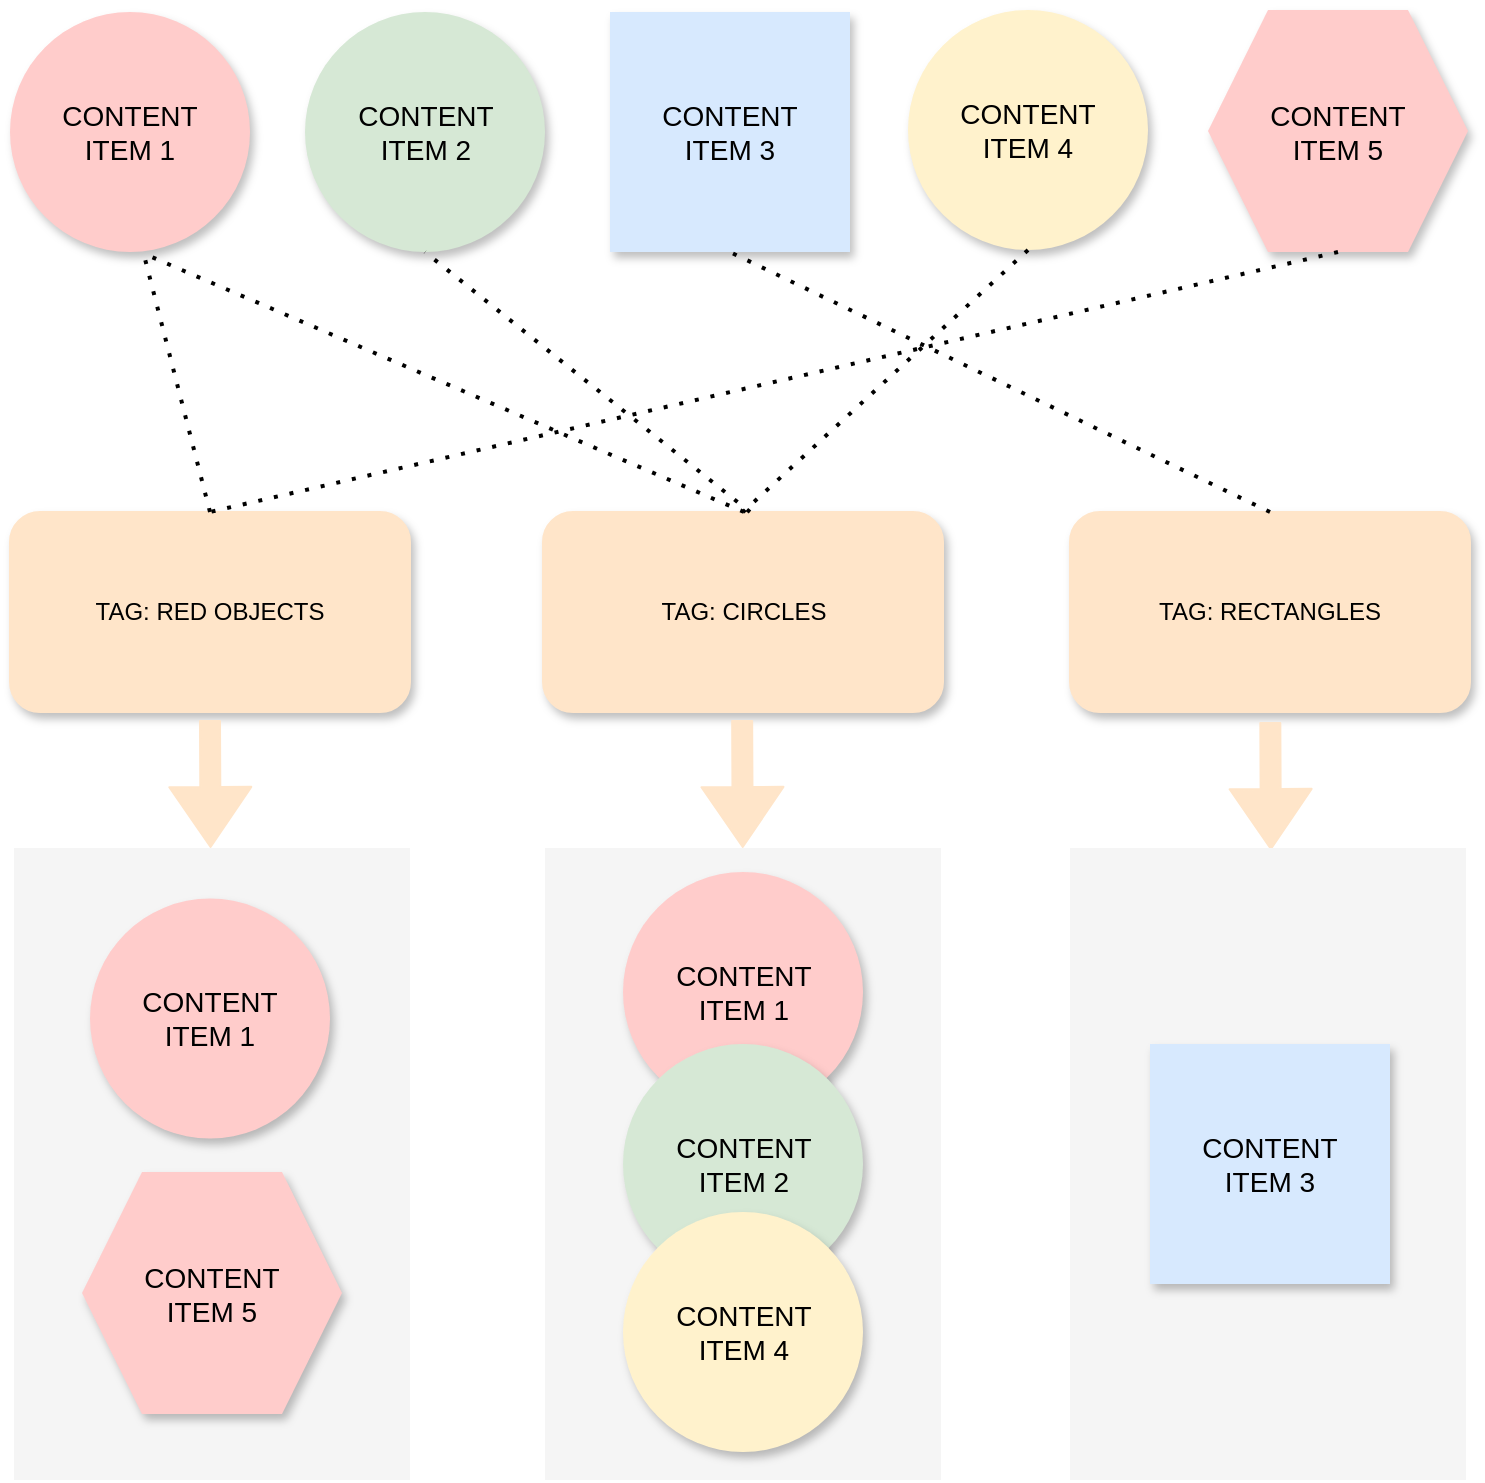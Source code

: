 <mxfile version="14.6.13" type="device"><diagram name="Page-0" id="Page-0"><mxGraphModel dx="1574" dy="1288" grid="1" gridSize="10" guides="1" tooltips="1" connect="1" arrows="1" fold="1" page="1" pageScale="1" pageWidth="468" pageHeight="466" math="0" shadow="0"><root><mxCell id="0"/><mxCell id="1" parent="0"/><mxCell id="T39R1WQJCLUJViF4cKzP-3" value="TAG: CIRCLES" style="rounded=1;whiteSpace=wrap;html=1;fillColor=#ffe5c9;strokeColor=#ffe5c9;shadow=1;" parent="1" vertex="1"><mxGeometry x="-133.5" y="-80" width="200" height="100" as="geometry"/></mxCell><mxCell id="T39R1WQJCLUJViF4cKzP-4" value="&lt;span&gt;TAG: RECTANGLES&lt;/span&gt;" style="rounded=1;whiteSpace=wrap;html=1;fillColor=#ffe5c9;strokeColor=#ffe5c9;shadow=1;" parent="1" vertex="1"><mxGeometry x="130" y="-80" width="200" height="100" as="geometry"/></mxCell><mxCell id="T39R1WQJCLUJViF4cKzP-5" value="TAG: RED OBJECTS" style="rounded=1;whiteSpace=wrap;html=1;fillColor=#ffe5c9;strokeColor=#ffe5c9;shadow=1;" parent="1" vertex="1"><mxGeometry x="-400" y="-80" width="200" height="100" as="geometry"/></mxCell><mxCell id="T39R1WQJCLUJViF4cKzP-6" value="" style="shape=flexArrow;endArrow=classic;html=1;endWidth=30;endSize=9.658;fillColor=#ffe5c9;strokeColor=#ffe5c9" parent="1" edge="1"><mxGeometry width="50" height="50" relative="1" as="geometry"><mxPoint x="-300" y="24" as="sourcePoint"/><mxPoint x="-299.712" y="88" as="targetPoint"/></mxGeometry></mxCell><mxCell id="T39R1WQJCLUJViF4cKzP-8" value="" style="rounded=0;whiteSpace=wrap;html=1;shadow=0;strokeColor=#;fillColor=#f5f5f5;" parent="1" vertex="1"><mxGeometry x="-398" y="88" width="198" height="316" as="geometry"/></mxCell><mxCell id="T39R1WQJCLUJViF4cKzP-9" value="" style="shape=flexArrow;endArrow=classic;html=1;exitX=0.5;exitY=1;exitDx=0;exitDy=0;endWidth=30;endSize=9.658;fillColor=#ffe5c9;strokeColor=#ffe5c9" parent="1" edge="1"><mxGeometry width="50" height="50" relative="1" as="geometry"><mxPoint x="-33.92" y="24" as="sourcePoint"/><mxPoint x="-33.632" y="88" as="targetPoint"/></mxGeometry></mxCell><mxCell id="T39R1WQJCLUJViF4cKzP-10" value="" style="shape=flexArrow;endArrow=classic;html=1;exitX=0.5;exitY=1;exitDx=0;exitDy=0;endWidth=30;endSize=9.658;fillColor=#ffe5c9;strokeColor=#ffe5c9" parent="1" edge="1"><mxGeometry width="50" height="50" relative="1" as="geometry"><mxPoint x="230.16" y="25" as="sourcePoint"/><mxPoint x="230.448" y="89" as="targetPoint"/></mxGeometry></mxCell><mxCell id="T39R1WQJCLUJViF4cKzP-11" value="" style="rounded=0;whiteSpace=wrap;html=1;shadow=0;strokeColor=#;fillColor=#f5f5f5;" parent="1" vertex="1"><mxGeometry x="-132.5" y="88" width="198" height="316" as="geometry"/></mxCell><mxCell id="T39R1WQJCLUJViF4cKzP-12" value="" style="rounded=0;whiteSpace=wrap;html=1;shadow=0;strokeColor=#;fillColor=#f5f5f5;" parent="1" vertex="1"><mxGeometry x="130" y="88" width="198" height="316" as="geometry"/></mxCell><mxCell id="T39R1WQJCLUJViF4cKzP-13" value="&lt;font style=&quot;font-size: 14px&quot;&gt;CONTENT &lt;br&gt;ITEM 1&lt;/font&gt;" style="ellipse;whiteSpace=wrap;html=1;aspect=fixed;shadow=1;strokeColor=#;fillColor=#ffcccb;" parent="1" vertex="1"><mxGeometry x="-400" y="-330" width="120" height="120" as="geometry"/></mxCell><mxCell id="T39R1WQJCLUJViF4cKzP-14" value="&lt;font style=&quot;font-size: 14px&quot;&gt;CONTENT &lt;br&gt;ITEM 2&lt;/font&gt;" style="ellipse;whiteSpace=wrap;html=1;aspect=fixed;shadow=1;strokeColor=#;fillColor=#d6e8d5;" parent="1" vertex="1"><mxGeometry x="-252.5" y="-330" width="120" height="120" as="geometry"/></mxCell><mxCell id="T39R1WQJCLUJViF4cKzP-15" value="&lt;font style=&quot;font-size: 14px&quot;&gt;CONTENT &lt;br&gt;ITEM 3&lt;/font&gt;" style="whiteSpace=wrap;html=1;aspect=fixed;shadow=1;strokeColor=#;fillColor=#d7e9fe;" parent="1" vertex="1"><mxGeometry x="-100" y="-330" width="120" height="120" as="geometry"/></mxCell><mxCell id="T39R1WQJCLUJViF4cKzP-16" value="&lt;font style=&quot;font-size: 14px&quot;&gt;CONTENT &lt;br&gt;ITEM 4&lt;/font&gt;" style="ellipse;whiteSpace=wrap;html=1;aspect=fixed;shadow=1;strokeColor=#;fillColor=#fff2cc;" parent="1" vertex="1"><mxGeometry x="49" y="-331" width="120" height="120" as="geometry"/></mxCell><mxCell id="T39R1WQJCLUJViF4cKzP-18" value="&lt;span style=&quot;font-size: 14px&quot;&gt;CONTENT&lt;/span&gt;&lt;br style=&quot;font-size: 14px&quot;&gt;&lt;span style=&quot;font-size: 14px&quot;&gt;ITEM 5&lt;/span&gt;" style="shape=hexagon;perimeter=hexagonPerimeter2;whiteSpace=wrap;html=1;fixedSize=1;shadow=1;strokeColor=#;fillColor=#ffcccb;size=30;" parent="1" vertex="1"><mxGeometry x="199" y="-331" width="130" height="121" as="geometry"/></mxCell><mxCell id="T39R1WQJCLUJViF4cKzP-19" value="&lt;font style=&quot;font-size: 14px&quot;&gt;CONTENT &lt;br&gt;ITEM 1&lt;/font&gt;" style="ellipse;whiteSpace=wrap;html=1;aspect=fixed;shadow=1;strokeColor=#;fillColor=#ffcccb;" parent="1" vertex="1"><mxGeometry x="-360" y="113.27" width="120" height="120" as="geometry"/></mxCell><mxCell id="T39R1WQJCLUJViF4cKzP-20" value="&lt;span style=&quot;font-size: 14px&quot;&gt;CONTENT&lt;/span&gt;&lt;br style=&quot;font-size: 14px&quot;&gt;&lt;span style=&quot;font-size: 14px&quot;&gt;ITEM 5&lt;/span&gt;" style="shape=hexagon;perimeter=hexagonPerimeter2;whiteSpace=wrap;html=1;fixedSize=1;shadow=1;strokeColor=#;fillColor=#ffcccb;size=30;" parent="1" vertex="1"><mxGeometry x="-364" y="250" width="130" height="121" as="geometry"/></mxCell><mxCell id="T39R1WQJCLUJViF4cKzP-21" value="&lt;font style=&quot;font-size: 14px&quot;&gt;CONTENT &lt;br&gt;ITEM 1&lt;/font&gt;" style="ellipse;whiteSpace=wrap;html=1;aspect=fixed;shadow=1;strokeColor=#;fillColor=#ffcccb;" parent="1" vertex="1"><mxGeometry x="-93.5" y="100.0" width="120" height="120" as="geometry"/></mxCell><mxCell id="T39R1WQJCLUJViF4cKzP-22" value="&lt;font style=&quot;font-size: 14px&quot;&gt;CONTENT &lt;br&gt;ITEM 2&lt;/font&gt;" style="ellipse;whiteSpace=wrap;html=1;aspect=fixed;shadow=1;strokeColor=#;fillColor=#d6e8d5;" parent="1" vertex="1"><mxGeometry x="-93.5" y="186" width="120" height="120" as="geometry"/></mxCell><mxCell id="T39R1WQJCLUJViF4cKzP-23" value="&lt;font style=&quot;font-size: 14px&quot;&gt;CONTENT &lt;br&gt;ITEM 4&lt;/font&gt;" style="ellipse;whiteSpace=wrap;html=1;aspect=fixed;shadow=1;strokeColor=#;fillColor=#fff2cc;" parent="1" vertex="1"><mxGeometry x="-93.5" y="270" width="120" height="120" as="geometry"/></mxCell><mxCell id="T39R1WQJCLUJViF4cKzP-24" value="&lt;font style=&quot;font-size: 14px&quot;&gt;CONTENT &lt;br&gt;ITEM 3&lt;/font&gt;" style="whiteSpace=wrap;html=1;aspect=fixed;shadow=1;strokeColor=#;fillColor=#d7e9fe;" parent="1" vertex="1"><mxGeometry x="170" y="186" width="120" height="120" as="geometry"/></mxCell><mxCell id="T39R1WQJCLUJViF4cKzP-25" value="" style="endArrow=none;dashed=1;html=1;dashPattern=1 3;strokeWidth=2;entryX=0.556;entryY=1.006;entryDx=0;entryDy=0;entryPerimeter=0;" parent="1" target="T39R1WQJCLUJViF4cKzP-13" edge="1"><mxGeometry width="50" height="50" relative="1" as="geometry"><mxPoint x="-33" y="-80" as="sourcePoint"/><mxPoint x="-30" y="-190" as="targetPoint"/></mxGeometry></mxCell><mxCell id="T39R1WQJCLUJViF4cKzP-26" value="" style="endArrow=none;dashed=1;html=1;dashPattern=1 3;strokeWidth=2;entryX=0.562;entryY=1.027;entryDx=0;entryDy=0;entryPerimeter=0;exitX=0.5;exitY=0;exitDx=0;exitDy=0;" parent="1" source="T39R1WQJCLUJViF4cKzP-5" target="T39R1WQJCLUJViF4cKzP-13" edge="1"><mxGeometry width="50" height="50" relative="1" as="geometry"><mxPoint x="-80" y="-140" as="sourcePoint"/><mxPoint x="-30" y="-190" as="targetPoint"/></mxGeometry></mxCell><mxCell id="T39R1WQJCLUJViF4cKzP-28" value="" style="endArrow=none;dashed=1;html=1;dashPattern=1 3;strokeWidth=2;entryX=0.5;entryY=1;entryDx=0;entryDy=0;" parent="1" target="T39R1WQJCLUJViF4cKzP-14" edge="1"><mxGeometry width="50" height="50" relative="1" as="geometry"><mxPoint x="-30" y="-80" as="sourcePoint"/><mxPoint x="-323.28" y="-199.28" as="targetPoint"/></mxGeometry></mxCell><mxCell id="T39R1WQJCLUJViF4cKzP-29" value="" style="endArrow=none;dashed=1;html=1;dashPattern=1 3;strokeWidth=2;entryX=0.5;entryY=0;entryDx=0;entryDy=0;exitX=0.5;exitY=1;exitDx=0;exitDy=0;" parent="1" source="T39R1WQJCLUJViF4cKzP-16" target="T39R1WQJCLUJViF4cKzP-3" edge="1"><mxGeometry width="50" height="50" relative="1" as="geometry"><mxPoint x="-20" y="-70" as="sourcePoint"/><mxPoint x="-182.5" y="-200" as="targetPoint"/></mxGeometry></mxCell><mxCell id="T39R1WQJCLUJViF4cKzP-30" value="" style="endArrow=none;dashed=1;html=1;dashPattern=1 3;strokeWidth=2;entryX=0.5;entryY=1;entryDx=0;entryDy=0;exitX=0.5;exitY=0;exitDx=0;exitDy=0;" parent="1" source="T39R1WQJCLUJViF4cKzP-4" target="T39R1WQJCLUJViF4cKzP-15" edge="1"><mxGeometry width="50" height="50" relative="1" as="geometry"><mxPoint x="-20" y="-70" as="sourcePoint"/><mxPoint x="-182.5" y="-200" as="targetPoint"/></mxGeometry></mxCell><mxCell id="T39R1WQJCLUJViF4cKzP-31" value="" style="endArrow=none;dashed=1;html=1;dashPattern=1 3;strokeWidth=2;exitX=0.5;exitY=1;exitDx=0;exitDy=0;" parent="1" source="T39R1WQJCLUJViF4cKzP-18" edge="1"><mxGeometry width="50" height="50" relative="1" as="geometry"><mxPoint x="119" y="-201" as="sourcePoint"/><mxPoint x="-300" y="-80" as="targetPoint"/></mxGeometry></mxCell></root></mxGraphModel></diagram></mxfile>